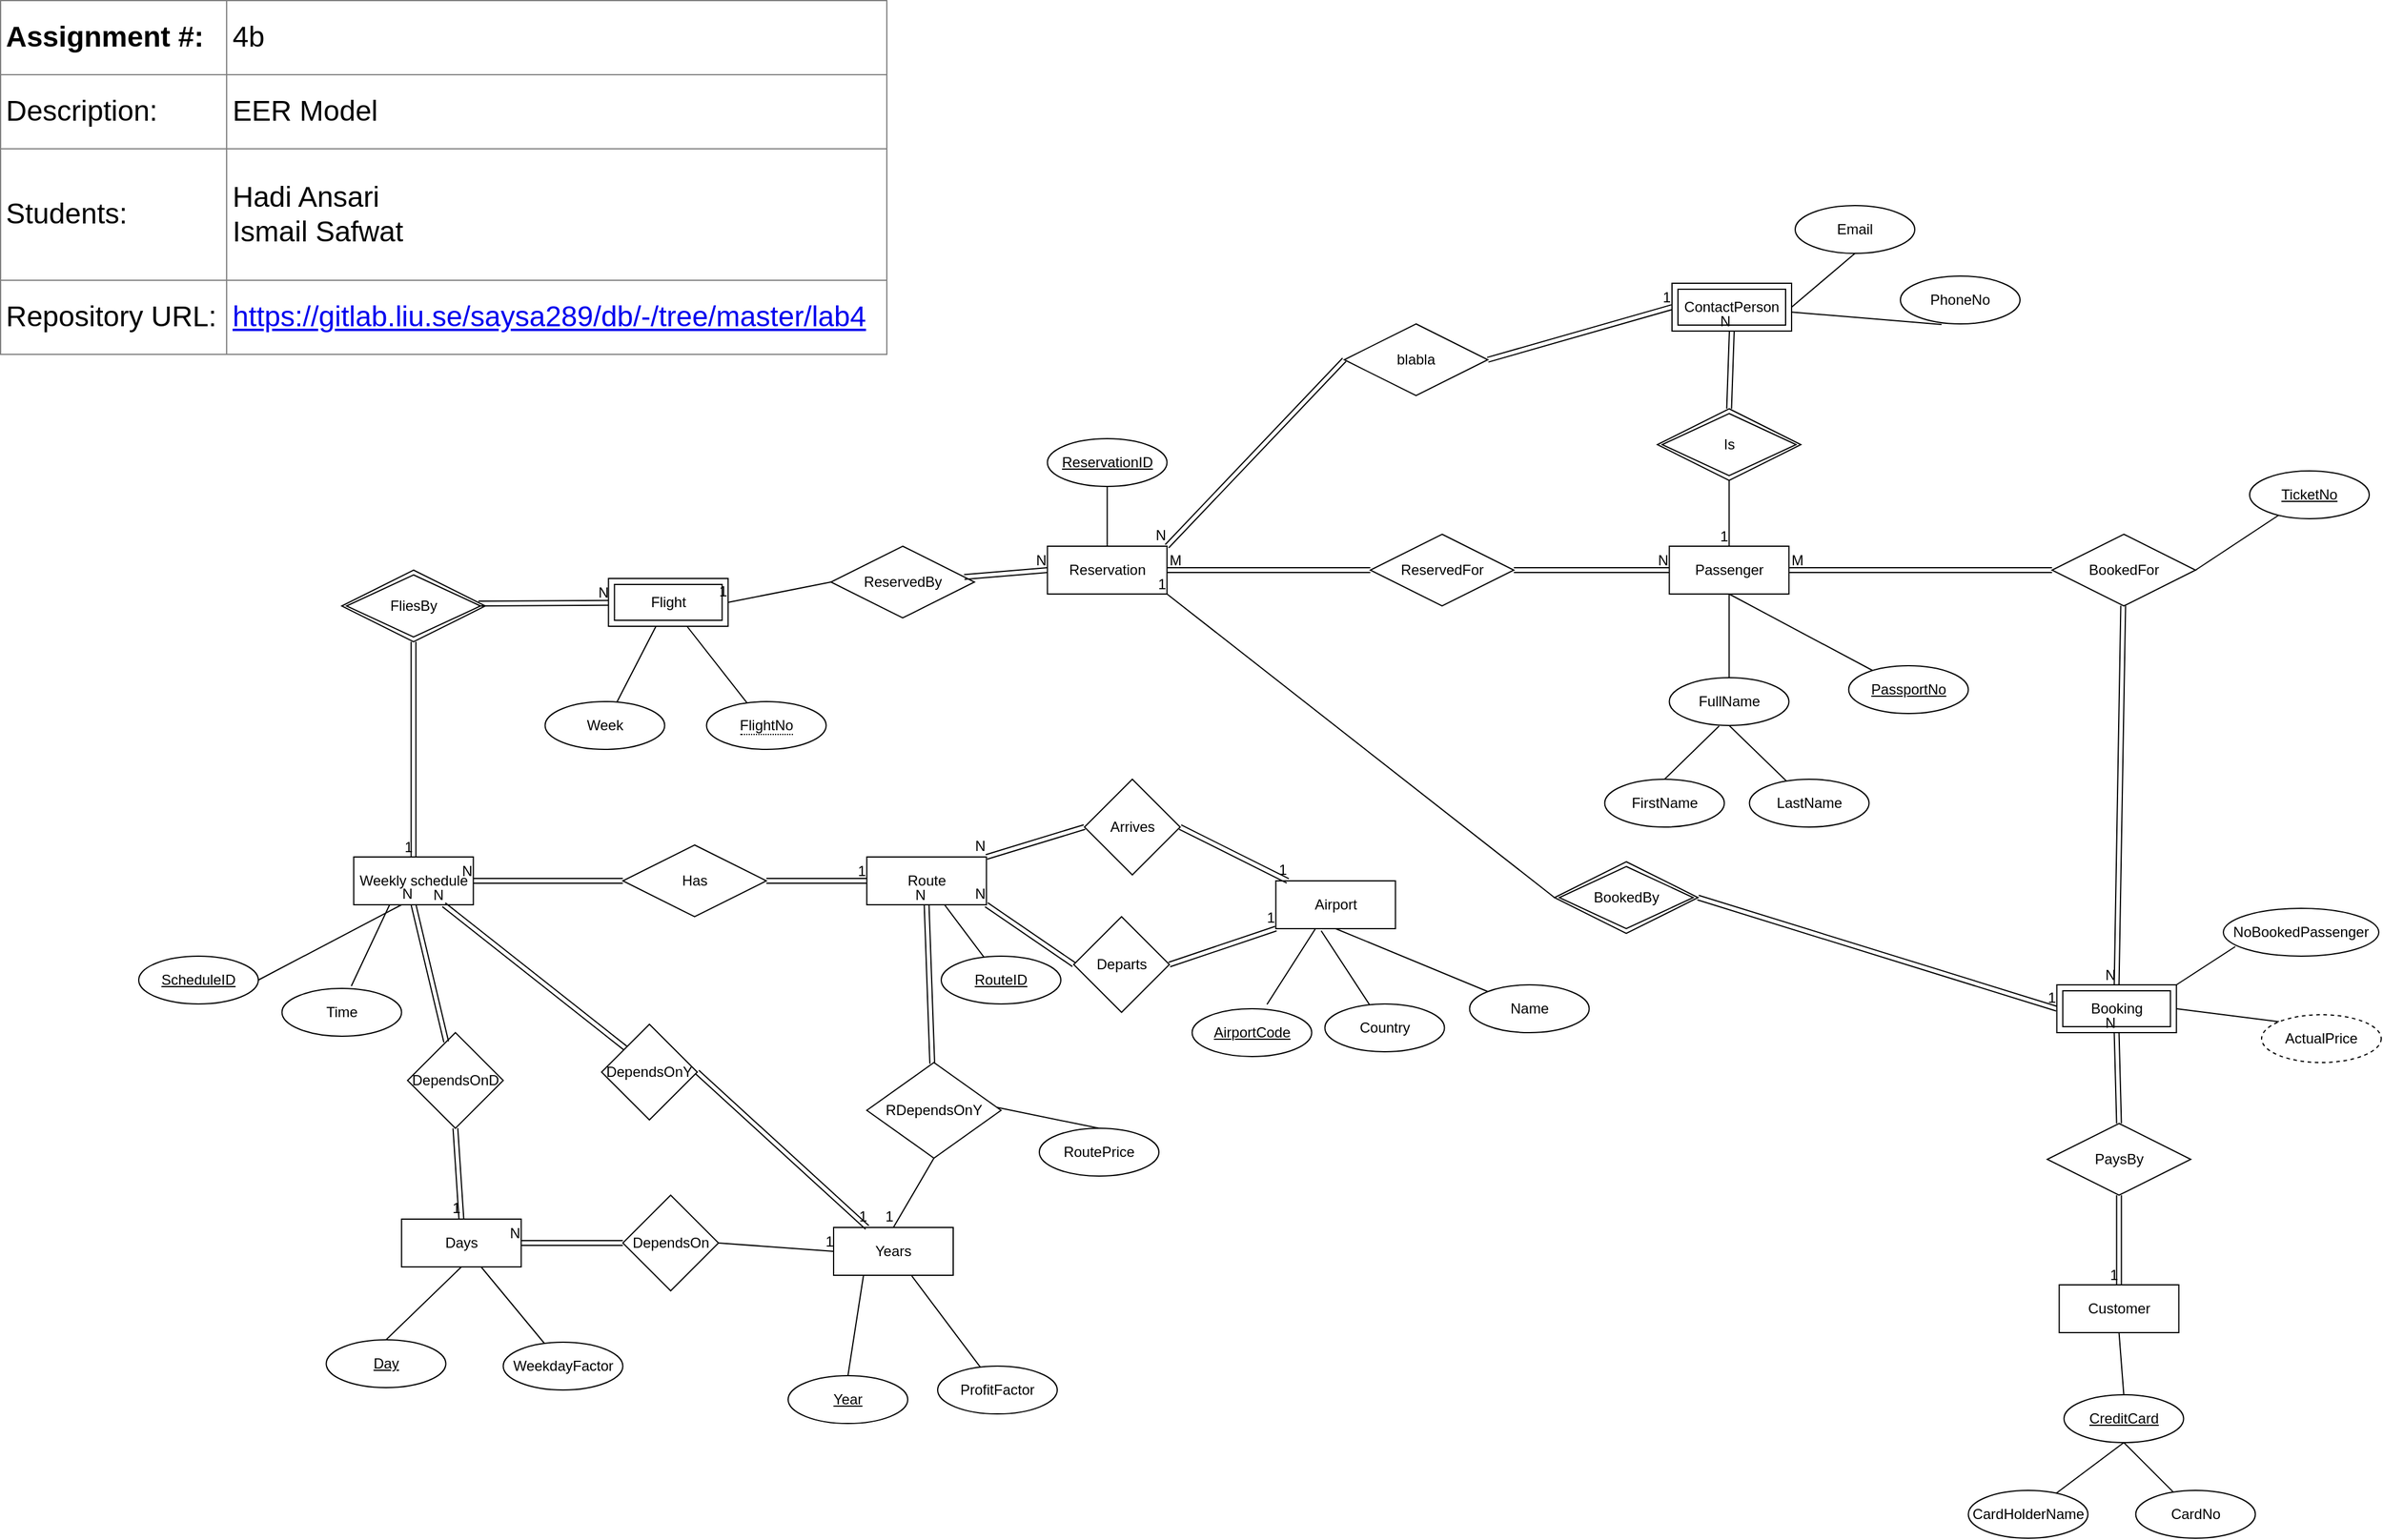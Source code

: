 <mxfile version="17.4.2" type="device" pages="2"><diagram id="fak81wu1NJyEaISTaBd0" name="EER Model"><mxGraphModel dx="1354" dy="878" grid="0" gridSize="10" guides="1" tooltips="1" connect="1" arrows="1" fold="1" page="1" pageScale="1" pageWidth="2336" pageHeight="1654" math="0" shadow="0"><root><mxCell id="0"/><mxCell id="1" parent="0"/><mxCell id="pX5S_zokkbbf5CDRRqzi-8" value="" style="endArrow=none;html=1;rounded=0;exitX=0.343;exitY=0.042;exitDx=0;exitDy=0;exitPerimeter=0;" parent="1" source="HYbIoWh8fEQziEZsYmz9-3" target="pX5S_zokkbbf5CDRRqzi-12" edge="1"><mxGeometry relative="1" as="geometry"><mxPoint x="677.77" y="634" as="sourcePoint"/><mxPoint x="577.77" y="564" as="targetPoint"/></mxGeometry></mxCell><mxCell id="pX5S_zokkbbf5CDRRqzi-10" value="Week" style="ellipse;whiteSpace=wrap;html=1;align=center;" parent="1" vertex="1"><mxGeometry x="497.77" y="634" width="100" height="40" as="geometry"/></mxCell><mxCell id="pX5S_zokkbbf5CDRRqzi-11" value="" style="endArrow=none;html=1;rounded=0;" parent="1" source="pX5S_zokkbbf5CDRRqzi-12" target="pX5S_zokkbbf5CDRRqzi-10" edge="1"><mxGeometry relative="1" as="geometry"><mxPoint x="574.341" y="564" as="sourcePoint"/><mxPoint x="577.77" y="774" as="targetPoint"/></mxGeometry></mxCell><mxCell id="pX5S_zokkbbf5CDRRqzi-12" value="Flight" style="shape=ext;margin=3;double=1;whiteSpace=wrap;html=1;align=center;" parent="1" vertex="1"><mxGeometry x="550.77" y="531" width="100" height="40" as="geometry"/></mxCell><mxCell id="pX5S_zokkbbf5CDRRqzi-14" value="Weekly schedule" style="whiteSpace=wrap;html=1;align=center;" parent="1" vertex="1"><mxGeometry x="337.77" y="764" width="100" height="40" as="geometry"/></mxCell><mxCell id="pX5S_zokkbbf5CDRRqzi-16" value="FliesBy" style="shape=rhombus;double=1;perimeter=rhombusPerimeter;whiteSpace=wrap;html=1;align=center;" parent="1" vertex="1"><mxGeometry x="327.77" y="524" width="120" height="60" as="geometry"/></mxCell><mxCell id="pX5S_zokkbbf5CDRRqzi-26" value="ScheduleID" style="ellipse;whiteSpace=wrap;html=1;align=center;fontStyle=4;" parent="1" vertex="1"><mxGeometry x="158" y="847" width="100" height="40" as="geometry"/></mxCell><mxCell id="pX5S_zokkbbf5CDRRqzi-33" value="" style="endArrow=none;html=1;rounded=0;entryX=0.58;entryY=-0.05;entryDx=0;entryDy=0;entryPerimeter=0;" parent="1" target="OtweYVdqLZ7haYaFRgsD-1" edge="1"><mxGeometry relative="1" as="geometry"><mxPoint x="367.77" y="804" as="sourcePoint"/><mxPoint x="335.99" y="884.272" as="targetPoint"/></mxGeometry></mxCell><mxCell id="pX5S_zokkbbf5CDRRqzi-35" value="" style="endArrow=none;html=1;rounded=0;entryX=1;entryY=0.5;entryDx=0;entryDy=0;" parent="1" target="pX5S_zokkbbf5CDRRqzi-26" edge="1"><mxGeometry relative="1" as="geometry"><mxPoint x="377.77" y="804" as="sourcePoint"/><mxPoint x="249.005" y="868.383" as="targetPoint"/></mxGeometry></mxCell><mxCell id="pX5S_zokkbbf5CDRRqzi-47" value="Route" style="whiteSpace=wrap;html=1;align=center;" parent="1" vertex="1"><mxGeometry x="766.77" y="764" width="100" height="40" as="geometry"/></mxCell><mxCell id="pX5S_zokkbbf5CDRRqzi-54" value="Has" style="shape=rhombus;perimeter=rhombusPerimeter;whiteSpace=wrap;html=1;align=center;" parent="1" vertex="1"><mxGeometry x="562.77" y="754" width="120" height="60" as="geometry"/></mxCell><mxCell id="pX5S_zokkbbf5CDRRqzi-57" value="" style="shape=link;html=1;rounded=0;entryX=1;entryY=0.5;entryDx=0;entryDy=0;" parent="1" source="pX5S_zokkbbf5CDRRqzi-54" target="pX5S_zokkbbf5CDRRqzi-14" edge="1"><mxGeometry relative="1" as="geometry"><mxPoint x="617.77" y="784" as="sourcePoint"/><mxPoint x="807.77" y="794" as="targetPoint"/></mxGeometry></mxCell><mxCell id="pX5S_zokkbbf5CDRRqzi-58" value="N" style="resizable=0;html=1;align=right;verticalAlign=bottom;" parent="pX5S_zokkbbf5CDRRqzi-57" connectable="0" vertex="1"><mxGeometry x="1" relative="1" as="geometry"/></mxCell><mxCell id="pX5S_zokkbbf5CDRRqzi-59" value="ReservedBy" style="shape=rhombus;perimeter=rhombusPerimeter;whiteSpace=wrap;html=1;align=center;" parent="1" vertex="1"><mxGeometry x="736.77" y="504" width="120" height="60" as="geometry"/></mxCell><mxCell id="pX5S_zokkbbf5CDRRqzi-60" value="Reservation" style="whiteSpace=wrap;html=1;align=center;" parent="1" vertex="1"><mxGeometry x="917.77" y="504" width="100" height="40" as="geometry"/></mxCell><mxCell id="pX5S_zokkbbf5CDRRqzi-63" value="" style="endArrow=none;html=1;rounded=0;exitX=0;exitY=0.5;exitDx=0;exitDy=0;entryX=1;entryY=0.5;entryDx=0;entryDy=0;" parent="1" source="pX5S_zokkbbf5CDRRqzi-59" target="pX5S_zokkbbf5CDRRqzi-12" edge="1"><mxGeometry relative="1" as="geometry"><mxPoint x="947.77" y="714" as="sourcePoint"/><mxPoint x="1107.77" y="714" as="targetPoint"/></mxGeometry></mxCell><mxCell id="pX5S_zokkbbf5CDRRqzi-64" value="1" style="resizable=0;html=1;align=right;verticalAlign=bottom;" parent="pX5S_zokkbbf5CDRRqzi-63" connectable="0" vertex="1"><mxGeometry x="1" relative="1" as="geometry"/></mxCell><mxCell id="pX5S_zokkbbf5CDRRqzi-65" value="ReservationID" style="ellipse;whiteSpace=wrap;html=1;align=center;fontStyle=4;" parent="1" vertex="1"><mxGeometry x="917.77" y="414" width="100" height="40" as="geometry"/></mxCell><mxCell id="pX5S_zokkbbf5CDRRqzi-66" value="" style="endArrow=none;html=1;rounded=0;exitX=0.5;exitY=1;exitDx=0;exitDy=0;entryX=0.5;entryY=0;entryDx=0;entryDy=0;" parent="1" source="pX5S_zokkbbf5CDRRqzi-65" target="pX5S_zokkbbf5CDRRqzi-60" edge="1"><mxGeometry relative="1" as="geometry"><mxPoint x="1157.77" y="484" as="sourcePoint"/><mxPoint x="1317.77" y="484" as="targetPoint"/></mxGeometry></mxCell><mxCell id="pX5S_zokkbbf5CDRRqzi-70" value="Passenger" style="whiteSpace=wrap;html=1;align=center;" parent="1" vertex="1"><mxGeometry x="1437.77" y="504" width="100" height="40" as="geometry"/></mxCell><mxCell id="pX5S_zokkbbf5CDRRqzi-72" value="FullName" style="ellipse;whiteSpace=wrap;html=1;align=center;" parent="1" vertex="1"><mxGeometry x="1437.77" y="614" width="100" height="40" as="geometry"/></mxCell><mxCell id="pX5S_zokkbbf5CDRRqzi-73" value="" style="endArrow=none;html=1;rounded=0;entryX=0.5;entryY=0;entryDx=0;entryDy=0;" parent="1" source="pX5S_zokkbbf5CDRRqzi-70" target="pX5S_zokkbbf5CDRRqzi-72" edge="1"><mxGeometry relative="1" as="geometry"><mxPoint x="1297.77" y="594" as="sourcePoint"/><mxPoint x="1457.77" y="594" as="targetPoint"/></mxGeometry></mxCell><mxCell id="pX5S_zokkbbf5CDRRqzi-74" value="FirstName" style="ellipse;whiteSpace=wrap;html=1;align=center;" parent="1" vertex="1"><mxGeometry x="1383.77" y="699" width="100" height="40" as="geometry"/></mxCell><mxCell id="pX5S_zokkbbf5CDRRqzi-75" value="LastName" style="ellipse;whiteSpace=wrap;html=1;align=center;" parent="1" vertex="1"><mxGeometry x="1504.77" y="699" width="100" height="40" as="geometry"/></mxCell><mxCell id="pX5S_zokkbbf5CDRRqzi-76" value="" style="endArrow=none;html=1;rounded=0;exitX=0.5;exitY=0;exitDx=0;exitDy=0;entryX=0.416;entryY=1.012;entryDx=0;entryDy=0;entryPerimeter=0;" parent="1" source="pX5S_zokkbbf5CDRRqzi-74" target="pX5S_zokkbbf5CDRRqzi-72" edge="1"><mxGeometry relative="1" as="geometry"><mxPoint x="1257.77" y="664" as="sourcePoint"/><mxPoint x="1417.77" y="664" as="targetPoint"/></mxGeometry></mxCell><mxCell id="pX5S_zokkbbf5CDRRqzi-77" value="" style="endArrow=none;html=1;rounded=0;entryX=0.5;entryY=1;entryDx=0;entryDy=0;" parent="1" source="pX5S_zokkbbf5CDRRqzi-75" target="pX5S_zokkbbf5CDRRqzi-72" edge="1"><mxGeometry relative="1" as="geometry"><mxPoint x="1397.77" y="744.0" as="sourcePoint"/><mxPoint x="1489.37" y="664.48" as="targetPoint"/></mxGeometry></mxCell><mxCell id="pX5S_zokkbbf5CDRRqzi-79" value="PassportNo" style="ellipse;whiteSpace=wrap;html=1;align=center;fontStyle=4;" parent="1" vertex="1"><mxGeometry x="1587.77" y="604" width="100" height="40" as="geometry"/></mxCell><mxCell id="pX5S_zokkbbf5CDRRqzi-80" value="" style="endArrow=none;html=1;rounded=0;entryX=0.5;entryY=1;entryDx=0;entryDy=0;" parent="1" source="pX5S_zokkbbf5CDRRqzi-79" target="pX5S_zokkbbf5CDRRqzi-70" edge="1"><mxGeometry relative="1" as="geometry"><mxPoint x="1397.77" y="744.0" as="sourcePoint"/><mxPoint x="1489.37" y="664.48" as="targetPoint"/></mxGeometry></mxCell><mxCell id="pX5S_zokkbbf5CDRRqzi-87" value="" style="shape=link;html=1;rounded=0;entryX=0;entryY=0.5;entryDx=0;entryDy=0;exitX=1;exitY=0.5;exitDx=0;exitDy=0;startArrow=none;" parent="1" source="pX5S_zokkbbf5CDRRqzi-67" target="pX5S_zokkbbf5CDRRqzi-70" edge="1"><mxGeometry relative="1" as="geometry"><mxPoint x="1127.77" y="634" as="sourcePoint"/><mxPoint x="1287.77" y="634" as="targetPoint"/></mxGeometry></mxCell><mxCell id="pX5S_zokkbbf5CDRRqzi-89" value="N" style="resizable=0;html=1;align=right;verticalAlign=bottom;" parent="pX5S_zokkbbf5CDRRqzi-87" connectable="0" vertex="1"><mxGeometry x="1" relative="1" as="geometry"/></mxCell><mxCell id="pX5S_zokkbbf5CDRRqzi-67" value="ReservedFor" style="shape=rhombus;perimeter=rhombusPerimeter;whiteSpace=wrap;html=1;align=center;" parent="1" vertex="1"><mxGeometry x="1187.77" y="494" width="120" height="60" as="geometry"/></mxCell><mxCell id="pX5S_zokkbbf5CDRRqzi-90" value="" style="shape=link;html=1;rounded=0;entryX=0;entryY=0.5;entryDx=0;entryDy=0;exitX=1;exitY=0.5;exitDx=0;exitDy=0;endArrow=none;" parent="1" source="pX5S_zokkbbf5CDRRqzi-60" target="pX5S_zokkbbf5CDRRqzi-67" edge="1"><mxGeometry relative="1" as="geometry"><mxPoint x="1017.77" y="524" as="sourcePoint"/><mxPoint x="1437.77" y="544" as="targetPoint"/></mxGeometry></mxCell><mxCell id="pX5S_zokkbbf5CDRRqzi-91" value="M" style="resizable=0;html=1;align=left;verticalAlign=bottom;" parent="pX5S_zokkbbf5CDRRqzi-90" connectable="0" vertex="1"><mxGeometry x="-1" relative="1" as="geometry"/></mxCell><mxCell id="pX5S_zokkbbf5CDRRqzi-93" value="" style="shape=link;html=1;rounded=0;entryX=0.5;entryY=0;entryDx=0;entryDy=0;startArrow=none;" parent="1" source="pX5S_zokkbbf5CDRRqzi-85" target="h3M6Bhr2v2APErnWSJNo-41" edge="1"><mxGeometry relative="1" as="geometry"><mxPoint x="1757.77" y="574" as="sourcePoint"/><mxPoint x="1814.77" y="887.0" as="targetPoint"/></mxGeometry></mxCell><mxCell id="pX5S_zokkbbf5CDRRqzi-95" value="N" style="resizable=0;html=1;align=right;verticalAlign=bottom;" parent="pX5S_zokkbbf5CDRRqzi-93" connectable="0" vertex="1"><mxGeometry x="1" relative="1" as="geometry"/></mxCell><mxCell id="pX5S_zokkbbf5CDRRqzi-85" value="BookedFor" style="shape=rhombus;perimeter=rhombusPerimeter;whiteSpace=wrap;html=1;align=center;" parent="1" vertex="1"><mxGeometry x="1757.77" y="494" width="120" height="60" as="geometry"/></mxCell><mxCell id="pX5S_zokkbbf5CDRRqzi-96" value="" style="shape=link;html=1;rounded=0;entryX=0;entryY=0.5;entryDx=0;entryDy=0;endArrow=none;" parent="1" source="pX5S_zokkbbf5CDRRqzi-70" target="pX5S_zokkbbf5CDRRqzi-85" edge="1"><mxGeometry relative="1" as="geometry"><mxPoint x="1537.77" y="523.18" as="sourcePoint"/><mxPoint x="2097.77" y="514" as="targetPoint"/></mxGeometry></mxCell><mxCell id="pX5S_zokkbbf5CDRRqzi-97" value="M" style="resizable=0;html=1;align=left;verticalAlign=bottom;" parent="pX5S_zokkbbf5CDRRqzi-96" connectable="0" vertex="1"><mxGeometry x="-1" relative="1" as="geometry"/></mxCell><mxCell id="pX5S_zokkbbf5CDRRqzi-99" value="PaysBy" style="shape=rhombus;perimeter=rhombusPerimeter;whiteSpace=wrap;html=1;align=center;" parent="1" vertex="1"><mxGeometry x="1753.77" y="987" width="120" height="60" as="geometry"/></mxCell><mxCell id="pX5S_zokkbbf5CDRRqzi-100" value="Customer" style="whiteSpace=wrap;html=1;align=center;" parent="1" vertex="1"><mxGeometry x="1763.77" y="1122" width="100" height="40" as="geometry"/></mxCell><mxCell id="pX5S_zokkbbf5CDRRqzi-102" value="CardHolderName" style="ellipse;whiteSpace=wrap;html=1;align=center;" parent="1" vertex="1"><mxGeometry x="1687.77" y="1294" width="100" height="40" as="geometry"/></mxCell><mxCell id="pX5S_zokkbbf5CDRRqzi-106" value="" style="endArrow=none;html=1;rounded=0;entryX=0.5;entryY=1;entryDx=0;entryDy=0;exitX=0.5;exitY=0;exitDx=0;exitDy=0;" parent="1" source="OtweYVdqLZ7haYaFRgsD-27" target="pX5S_zokkbbf5CDRRqzi-100" edge="1"><mxGeometry relative="1" as="geometry"><mxPoint x="1817.77" y="1234" as="sourcePoint"/><mxPoint x="1467.77" y="1244" as="targetPoint"/></mxGeometry></mxCell><mxCell id="pX5S_zokkbbf5CDRRqzi-107" value="CardNo" style="ellipse;whiteSpace=wrap;html=1;align=center;" parent="1" vertex="1"><mxGeometry x="1827.77" y="1294" width="100" height="40" as="geometry"/></mxCell><mxCell id="pX5S_zokkbbf5CDRRqzi-108" value="" style="endArrow=none;html=1;rounded=0;exitX=0.5;exitY=1;exitDx=0;exitDy=0;" parent="1" source="OtweYVdqLZ7haYaFRgsD-27" target="pX5S_zokkbbf5CDRRqzi-102" edge="1"><mxGeometry relative="1" as="geometry"><mxPoint x="1817.77" y="1274" as="sourcePoint"/><mxPoint x="1827.77" y="1184" as="targetPoint"/></mxGeometry></mxCell><mxCell id="pX5S_zokkbbf5CDRRqzi-109" value="" style="endArrow=none;html=1;rounded=0;entryX=0.5;entryY=1;entryDx=0;entryDy=0;" parent="1" source="pX5S_zokkbbf5CDRRqzi-107" target="OtweYVdqLZ7haYaFRgsD-27" edge="1"><mxGeometry relative="1" as="geometry"><mxPoint x="1837.77" y="1254.0" as="sourcePoint"/><mxPoint x="1817.77" y="1274" as="targetPoint"/></mxGeometry></mxCell><mxCell id="pX5S_zokkbbf5CDRRqzi-112" value="" style="shape=link;html=1;rounded=0;exitX=0.5;exitY=1;exitDx=0;exitDy=0;entryX=0.5;entryY=0;entryDx=0;entryDy=0;" parent="1" source="pX5S_zokkbbf5CDRRqzi-99" target="pX5S_zokkbbf5CDRRqzi-100" edge="1"><mxGeometry relative="1" as="geometry"><mxPoint x="1837.77" y="1094" as="sourcePoint"/><mxPoint x="1997.77" y="1094" as="targetPoint"/></mxGeometry></mxCell><mxCell id="pX5S_zokkbbf5CDRRqzi-113" value="1" style="resizable=0;html=1;align=right;verticalAlign=bottom;" parent="pX5S_zokkbbf5CDRRqzi-112" connectable="0" vertex="1"><mxGeometry x="1" relative="1" as="geometry"/></mxCell><mxCell id="pX5S_zokkbbf5CDRRqzi-115" value="" style="endArrow=none;html=1;rounded=0;exitX=1;exitY=0.5;exitDx=0;exitDy=0;" parent="1" source="pX5S_zokkbbf5CDRRqzi-85" target="El70HMaaqnLFR35IkzEV-1" edge="1"><mxGeometry relative="1" as="geometry"><mxPoint x="1397.77" y="1204" as="sourcePoint"/><mxPoint x="1945.212" y="465.189" as="targetPoint"/></mxGeometry></mxCell><mxCell id="pX5S_zokkbbf5CDRRqzi-120" value="Email" style="ellipse;whiteSpace=wrap;html=1;align=center;" parent="1" vertex="1"><mxGeometry x="1543" y="219" width="100" height="40" as="geometry"/></mxCell><mxCell id="pX5S_zokkbbf5CDRRqzi-121" value="PhoneNo" style="ellipse;whiteSpace=wrap;html=1;align=center;" parent="1" vertex="1"><mxGeometry x="1631" y="278" width="100" height="40" as="geometry"/></mxCell><mxCell id="pX5S_zokkbbf5CDRRqzi-123" value="" style="endArrow=none;html=1;rounded=0;entryX=0.344;entryY=1.014;entryDx=0;entryDy=0;entryPerimeter=0;" parent="1" source="bjiIMJjSVf5suiN3ZPQ5-10" target="pX5S_zokkbbf5CDRRqzi-121" edge="1"><mxGeometry relative="1" as="geometry"><mxPoint x="1537.77" y="327" as="sourcePoint"/><mxPoint x="1837.77" y="434" as="targetPoint"/></mxGeometry></mxCell><mxCell id="pX5S_zokkbbf5CDRRqzi-124" value="" style="endArrow=none;html=1;rounded=0;exitX=0.5;exitY=1;exitDx=0;exitDy=0;entryX=1;entryY=0.5;entryDx=0;entryDy=0;" parent="1" source="pX5S_zokkbbf5CDRRqzi-120" target="bjiIMJjSVf5suiN3ZPQ5-10" edge="1"><mxGeometry relative="1" as="geometry"><mxPoint x="1837.77" y="504" as="sourcePoint"/><mxPoint x="1518.72" y="307" as="targetPoint"/></mxGeometry></mxCell><mxCell id="pX5S_zokkbbf5CDRRqzi-130" value="RoutePrice" style="ellipse;whiteSpace=wrap;html=1;align=center;" parent="1" vertex="1"><mxGeometry x="911" y="991" width="100" height="40" as="geometry"/></mxCell><mxCell id="pX5S_zokkbbf5CDRRqzi-131" value="" style="endArrow=none;html=1;rounded=0;exitX=0.947;exitY=0.463;exitDx=0;exitDy=0;entryX=0.5;entryY=0;entryDx=0;entryDy=0;exitPerimeter=0;" parent="1" source="b0BEoV9GSoNzqZ75EF6s-17" target="pX5S_zokkbbf5CDRRqzi-130" edge="1"><mxGeometry relative="1" as="geometry"><mxPoint x="487.77" y="1014" as="sourcePoint"/><mxPoint x="647.77" y="1014" as="targetPoint"/></mxGeometry></mxCell><mxCell id="pX5S_zokkbbf5CDRRqzi-134" value="" style="endArrow=none;html=1;rounded=0;exitX=1;exitY=0.5;exitDx=0;exitDy=0;entryX=0;entryY=0;entryDx=0;entryDy=0;" parent="1" source="h3M6Bhr2v2APErnWSJNo-41" target="OtweYVdqLZ7haYaFRgsD-25" edge="1"><mxGeometry relative="1" as="geometry"><mxPoint x="1864.77" y="907.0" as="sourcePoint"/><mxPoint x="2008.77" y="907" as="targetPoint"/></mxGeometry></mxCell><mxCell id="OtweYVdqLZ7haYaFRgsD-1" value="Time" style="ellipse;whiteSpace=wrap;html=1;align=center;" parent="1" vertex="1"><mxGeometry x="277.77" y="874" width="100" height="40" as="geometry"/></mxCell><mxCell id="OtweYVdqLZ7haYaFRgsD-4" value="" style="shape=link;html=1;rounded=0;exitX=1;exitY=0.5;exitDx=0;exitDy=0;entryX=0;entryY=0.5;entryDx=0;entryDy=0;" parent="1" source="h3M6Bhr2v2APErnWSJNo-40" target="h3M6Bhr2v2APErnWSJNo-41" edge="1"><mxGeometry relative="1" as="geometry"><mxPoint x="1577.77" y="894" as="sourcePoint"/><mxPoint x="1769.77" y="907" as="targetPoint"/></mxGeometry></mxCell><mxCell id="OtweYVdqLZ7haYaFRgsD-5" value="1" style="resizable=0;html=1;align=right;verticalAlign=bottom;" parent="OtweYVdqLZ7haYaFRgsD-4" connectable="0" vertex="1"><mxGeometry x="1" relative="1" as="geometry"/></mxCell><mxCell id="OtweYVdqLZ7haYaFRgsD-6" value="" style="endArrow=none;html=1;rounded=0;entryX=1;entryY=1;entryDx=0;entryDy=0;exitX=0;exitY=0.5;exitDx=0;exitDy=0;" parent="1" source="h3M6Bhr2v2APErnWSJNo-40" target="pX5S_zokkbbf5CDRRqzi-60" edge="1"><mxGeometry relative="1" as="geometry"><mxPoint x="1457.77" y="894" as="sourcePoint"/><mxPoint x="1317.77" y="914" as="targetPoint"/></mxGeometry></mxCell><mxCell id="OtweYVdqLZ7haYaFRgsD-7" value="1" style="resizable=0;html=1;align=right;verticalAlign=bottom;" parent="OtweYVdqLZ7haYaFRgsD-6" connectable="0" vertex="1"><mxGeometry x="1" relative="1" as="geometry"/></mxCell><mxCell id="OtweYVdqLZ7haYaFRgsD-8" value="" style="shape=link;html=1;rounded=0;entryX=0;entryY=0.5;entryDx=0;entryDy=0;" parent="1" source="pX5S_zokkbbf5CDRRqzi-59" target="pX5S_zokkbbf5CDRRqzi-60" edge="1"><mxGeometry relative="1" as="geometry"><mxPoint x="757.77" y="644" as="sourcePoint"/><mxPoint x="917.77" y="644" as="targetPoint"/></mxGeometry></mxCell><mxCell id="OtweYVdqLZ7haYaFRgsD-9" value="N" style="resizable=0;html=1;align=right;verticalAlign=bottom;" parent="OtweYVdqLZ7haYaFRgsD-8" connectable="0" vertex="1"><mxGeometry x="1" relative="1" as="geometry"/></mxCell><mxCell id="OtweYVdqLZ7haYaFRgsD-12" value="" style="shape=link;html=1;rounded=0;exitX=0.5;exitY=1;exitDx=0;exitDy=0;" parent="1" source="pX5S_zokkbbf5CDRRqzi-16" target="pX5S_zokkbbf5CDRRqzi-14" edge="1"><mxGeometry relative="1" as="geometry"><mxPoint x="377.77" y="684" as="sourcePoint"/><mxPoint x="537.77" y="684" as="targetPoint"/></mxGeometry></mxCell><mxCell id="OtweYVdqLZ7haYaFRgsD-13" value="1" style="resizable=0;html=1;align=right;verticalAlign=bottom;" parent="OtweYVdqLZ7haYaFRgsD-12" connectable="0" vertex="1"><mxGeometry x="1" relative="1" as="geometry"/></mxCell><mxCell id="OtweYVdqLZ7haYaFRgsD-14" value="" style="shape=link;html=1;rounded=0;exitX=1;exitY=0.5;exitDx=0;exitDy=0;entryX=0;entryY=0.5;entryDx=0;entryDy=0;" parent="1" source="pX5S_zokkbbf5CDRRqzi-54" target="pX5S_zokkbbf5CDRRqzi-47" edge="1"><mxGeometry relative="1" as="geometry"><mxPoint x="747.77" y="714" as="sourcePoint"/><mxPoint x="907.77" y="714" as="targetPoint"/></mxGeometry></mxCell><mxCell id="OtweYVdqLZ7haYaFRgsD-15" value="1" style="resizable=0;html=1;align=right;verticalAlign=bottom;" parent="OtweYVdqLZ7haYaFRgsD-14" connectable="0" vertex="1"><mxGeometry x="1" relative="1" as="geometry"/></mxCell><mxCell id="OtweYVdqLZ7haYaFRgsD-17" value="NoBookedPassenger" style="ellipse;whiteSpace=wrap;html=1;align=center;" parent="1" vertex="1"><mxGeometry x="1901" y="807" width="130" height="40" as="geometry"/></mxCell><mxCell id="OtweYVdqLZ7haYaFRgsD-22" value="" style="endArrow=none;html=1;rounded=0;exitX=1;exitY=0;exitDx=0;exitDy=0;entryX=0.077;entryY=0.8;entryDx=0;entryDy=0;entryPerimeter=0;" parent="1" source="h3M6Bhr2v2APErnWSJNo-41" target="OtweYVdqLZ7haYaFRgsD-17" edge="1"><mxGeometry relative="1" as="geometry"><mxPoint x="1839.77" y="887.0" as="sourcePoint"/><mxPoint x="2017.77" y="914" as="targetPoint"/></mxGeometry></mxCell><mxCell id="OtweYVdqLZ7haYaFRgsD-25" value="ActualPrice" style="ellipse;whiteSpace=wrap;html=1;align=center;dashed=1;" parent="1" vertex="1"><mxGeometry x="1933" y="896" width="100" height="40" as="geometry"/></mxCell><mxCell id="OtweYVdqLZ7haYaFRgsD-27" value="CreditCard" style="ellipse;whiteSpace=wrap;html=1;align=center;fontStyle=4;" parent="1" vertex="1"><mxGeometry x="1767.77" y="1214" width="100" height="40" as="geometry"/></mxCell><mxCell id="HYbIoWh8fEQziEZsYmz9-3" value="&lt;span style=&quot;border-bottom: 1px dotted&quot;&gt;FlightNo&lt;/span&gt;" style="ellipse;whiteSpace=wrap;html=1;align=center;" parent="1" vertex="1"><mxGeometry x="632.77" y="634" width="100" height="40" as="geometry"/></mxCell><mxCell id="h3M6Bhr2v2APErnWSJNo-1" value="Days" style="whiteSpace=wrap;html=1;align=center;" parent="1" vertex="1"><mxGeometry x="377.77" y="1067" width="100" height="40" as="geometry"/></mxCell><mxCell id="h3M6Bhr2v2APErnWSJNo-2" value="WeekdayFactor" style="ellipse;whiteSpace=wrap;html=1;align=center;" parent="1" vertex="1"><mxGeometry x="462.77" y="1170" width="100" height="40" as="geometry"/></mxCell><mxCell id="h3M6Bhr2v2APErnWSJNo-3" value="" style="endArrow=none;html=1;rounded=0;" parent="1" source="h3M6Bhr2v2APErnWSJNo-2" target="h3M6Bhr2v2APErnWSJNo-1" edge="1"><mxGeometry relative="1" as="geometry"><mxPoint x="424.77" y="1217" as="sourcePoint"/><mxPoint x="478.77" y="1174" as="targetPoint"/></mxGeometry></mxCell><mxCell id="h3M6Bhr2v2APErnWSJNo-5" value="" style="endArrow=none;html=1;rounded=0;exitX=0.5;exitY=0;exitDx=0;exitDy=0;entryX=0.25;entryY=1;entryDx=0;entryDy=0;" parent="1" source="h3M6Bhr2v2APErnWSJNo-12" target="h3M6Bhr2v2APErnWSJNo-7" edge="1"><mxGeometry relative="1" as="geometry"><mxPoint x="828" y="1269.01" as="sourcePoint"/><mxPoint x="797" y="1125.01" as="targetPoint"/></mxGeometry></mxCell><mxCell id="h3M6Bhr2v2APErnWSJNo-7" value="Years" style="whiteSpace=wrap;html=1;align=center;" parent="1" vertex="1"><mxGeometry x="739" y="1074" width="100" height="40" as="geometry"/></mxCell><mxCell id="h3M6Bhr2v2APErnWSJNo-8" value="ProfitFactor" style="ellipse;whiteSpace=wrap;html=1;align=center;" parent="1" vertex="1"><mxGeometry x="826" y="1190.01" width="100" height="40" as="geometry"/></mxCell><mxCell id="h3M6Bhr2v2APErnWSJNo-9" value="" style="endArrow=none;html=1;rounded=0;" parent="1" source="h3M6Bhr2v2APErnWSJNo-8" target="h3M6Bhr2v2APErnWSJNo-7" edge="1"><mxGeometry relative="1" as="geometry"><mxPoint x="838.0" y="1279.01" as="sourcePoint"/><mxPoint x="892" y="1236.01" as="targetPoint"/></mxGeometry></mxCell><mxCell id="h3M6Bhr2v2APErnWSJNo-10" value="DependsOn" style="rhombus;whiteSpace=wrap;html=1;" parent="1" vertex="1"><mxGeometry x="562.77" y="1047" width="80" height="80" as="geometry"/></mxCell><mxCell id="h3M6Bhr2v2APErnWSJNo-11" value="Day" style="ellipse;whiteSpace=wrap;html=1;align=center;fontStyle=4;" parent="1" vertex="1"><mxGeometry x="314.77" y="1168" width="100" height="40" as="geometry"/></mxCell><mxCell id="h3M6Bhr2v2APErnWSJNo-12" value="Year" style="ellipse;whiteSpace=wrap;html=1;align=center;fontStyle=4;" parent="1" vertex="1"><mxGeometry x="701" y="1198.01" width="100" height="40" as="geometry"/></mxCell><mxCell id="h3M6Bhr2v2APErnWSJNo-19" value="Airport" style="whiteSpace=wrap;html=1;align=center;" parent="1" vertex="1"><mxGeometry x="1108.77" y="784" width="100" height="40" as="geometry"/></mxCell><mxCell id="h3M6Bhr2v2APErnWSJNo-20" value="Country" style="ellipse;whiteSpace=wrap;html=1;align=center;" parent="1" vertex="1"><mxGeometry x="1149.77" y="887" width="100" height="40" as="geometry"/></mxCell><mxCell id="h3M6Bhr2v2APErnWSJNo-21" value="Name" style="ellipse;whiteSpace=wrap;html=1;align=center;" parent="1" vertex="1"><mxGeometry x="1270.77" y="871" width="100" height="40" as="geometry"/></mxCell><mxCell id="h3M6Bhr2v2APErnWSJNo-23" value="AirportCode" style="ellipse;whiteSpace=wrap;html=1;align=center;fontStyle=4;" parent="1" vertex="1"><mxGeometry x="1038.77" y="891" width="100" height="40" as="geometry"/></mxCell><mxCell id="h3M6Bhr2v2APErnWSJNo-24" value="" style="endArrow=none;html=1;rounded=0;exitX=0.332;exitY=0.996;exitDx=0;exitDy=0;entryX=0.626;entryY=-0.091;entryDx=0;entryDy=0;exitPerimeter=0;entryPerimeter=0;" parent="1" source="h3M6Bhr2v2APErnWSJNo-19" target="h3M6Bhr2v2APErnWSJNo-23" edge="1"><mxGeometry relative="1" as="geometry"><mxPoint x="826.77" y="814" as="sourcePoint"/><mxPoint x="810.77" y="850" as="targetPoint"/></mxGeometry></mxCell><mxCell id="h3M6Bhr2v2APErnWSJNo-25" value="" style="endArrow=none;html=1;rounded=0;exitX=0.379;exitY=1.043;exitDx=0;exitDy=0;exitPerimeter=0;" parent="1" source="h3M6Bhr2v2APErnWSJNo-19" target="h3M6Bhr2v2APErnWSJNo-20" edge="1"><mxGeometry relative="1" as="geometry"><mxPoint x="836.77" y="824" as="sourcePoint"/><mxPoint x="820.77" y="860" as="targetPoint"/></mxGeometry></mxCell><mxCell id="h3M6Bhr2v2APErnWSJNo-26" value="" style="endArrow=none;html=1;rounded=0;exitX=0.5;exitY=1;exitDx=0;exitDy=0;" parent="1" source="h3M6Bhr2v2APErnWSJNo-19" target="h3M6Bhr2v2APErnWSJNo-21" edge="1"><mxGeometry relative="1" as="geometry"><mxPoint x="846.77" y="834" as="sourcePoint"/><mxPoint x="830.77" y="870" as="targetPoint"/></mxGeometry></mxCell><mxCell id="h3M6Bhr2v2APErnWSJNo-27" value="Arrives" style="rhombus;whiteSpace=wrap;html=1;" parent="1" vertex="1"><mxGeometry x="948.77" y="699" width="80" height="80" as="geometry"/></mxCell><mxCell id="h3M6Bhr2v2APErnWSJNo-28" value="Departs" style="rhombus;whiteSpace=wrap;html=1;" parent="1" vertex="1"><mxGeometry x="939.77" y="814" width="80" height="80" as="geometry"/></mxCell><mxCell id="h3M6Bhr2v2APErnWSJNo-31" value="" style="shape=link;html=1;rounded=0;entryX=1;entryY=0;entryDx=0;entryDy=0;exitX=0;exitY=0.5;exitDx=0;exitDy=0;" parent="1" source="h3M6Bhr2v2APErnWSJNo-27" target="pX5S_zokkbbf5CDRRqzi-47" edge="1"><mxGeometry relative="1" as="geometry"><mxPoint x="946.77" y="986" as="sourcePoint"/><mxPoint x="1084.77" y="815" as="targetPoint"/></mxGeometry></mxCell><mxCell id="h3M6Bhr2v2APErnWSJNo-32" value="N" style="resizable=0;html=1;align=right;verticalAlign=bottom;" parent="h3M6Bhr2v2APErnWSJNo-31" connectable="0" vertex="1"><mxGeometry x="1" relative="1" as="geometry"/></mxCell><mxCell id="h3M6Bhr2v2APErnWSJNo-34" value="" style="shape=link;html=1;rounded=0;entryX=1;entryY=1;entryDx=0;entryDy=0;exitX=0;exitY=0.5;exitDx=0;exitDy=0;" parent="1" source="h3M6Bhr2v2APErnWSJNo-28" target="pX5S_zokkbbf5CDRRqzi-47" edge="1"><mxGeometry relative="1" as="geometry"><mxPoint x="958.77" y="749" as="sourcePoint"/><mxPoint x="876.77" y="794" as="targetPoint"/></mxGeometry></mxCell><mxCell id="h3M6Bhr2v2APErnWSJNo-35" value="N" style="resizable=0;html=1;align=right;verticalAlign=bottom;" parent="h3M6Bhr2v2APErnWSJNo-34" connectable="0" vertex="1"><mxGeometry x="1" relative="1" as="geometry"/></mxCell><mxCell id="h3M6Bhr2v2APErnWSJNo-36" value="" style="shape=link;html=1;rounded=0;exitX=1;exitY=0.5;exitDx=0;exitDy=0;" parent="1" source="h3M6Bhr2v2APErnWSJNo-27" target="h3M6Bhr2v2APErnWSJNo-19" edge="1"><mxGeometry relative="1" as="geometry"><mxPoint x="1041.77" y="734" as="sourcePoint"/><mxPoint x="1201.77" y="734" as="targetPoint"/></mxGeometry></mxCell><mxCell id="h3M6Bhr2v2APErnWSJNo-37" value="1" style="resizable=0;html=1;align=right;verticalAlign=bottom;" parent="h3M6Bhr2v2APErnWSJNo-36" connectable="0" vertex="1"><mxGeometry x="1" relative="1" as="geometry"/></mxCell><mxCell id="h3M6Bhr2v2APErnWSJNo-38" value="" style="shape=link;html=1;rounded=0;entryX=0;entryY=1;entryDx=0;entryDy=0;exitX=1;exitY=0.5;exitDx=0;exitDy=0;" parent="1" source="h3M6Bhr2v2APErnWSJNo-28" target="h3M6Bhr2v2APErnWSJNo-19" edge="1"><mxGeometry relative="1" as="geometry"><mxPoint x="1023.385" y="764.385" as="sourcePoint"/><mxPoint x="1118.77" y="824" as="targetPoint"/></mxGeometry></mxCell><mxCell id="h3M6Bhr2v2APErnWSJNo-39" value="1" style="resizable=0;html=1;align=right;verticalAlign=bottom;" parent="h3M6Bhr2v2APErnWSJNo-38" connectable="0" vertex="1"><mxGeometry x="1" relative="1" as="geometry"/></mxCell><mxCell id="h3M6Bhr2v2APErnWSJNo-40" value="BookedBy" style="shape=rhombus;double=1;perimeter=rhombusPerimeter;whiteSpace=wrap;html=1;align=center;" parent="1" vertex="1"><mxGeometry x="1341.77" y="768" width="120" height="60" as="geometry"/></mxCell><mxCell id="h3M6Bhr2v2APErnWSJNo-41" value="Booking" style="shape=ext;margin=3;double=1;whiteSpace=wrap;html=1;align=center;" parent="1" vertex="1"><mxGeometry x="1761.77" y="871" width="100" height="40" as="geometry"/></mxCell><mxCell id="h3M6Bhr2v2APErnWSJNo-42" value="" style="shape=link;html=1;rounded=0;exitX=0.5;exitY=0;exitDx=0;exitDy=0;entryX=0.5;entryY=1;entryDx=0;entryDy=0;" parent="1" source="pX5S_zokkbbf5CDRRqzi-99" target="h3M6Bhr2v2APErnWSJNo-41" edge="1"><mxGeometry relative="1" as="geometry"><mxPoint x="1450.77" y="978" as="sourcePoint"/><mxPoint x="1610.77" y="978" as="targetPoint"/></mxGeometry></mxCell><mxCell id="h3M6Bhr2v2APErnWSJNo-43" value="N" style="resizable=0;html=1;align=right;verticalAlign=bottom;" parent="h3M6Bhr2v2APErnWSJNo-42" connectable="0" vertex="1"><mxGeometry x="1" relative="1" as="geometry"/></mxCell><mxCell id="h3M6Bhr2v2APErnWSJNo-48" value="" style="endArrow=none;html=1;rounded=0;entryX=0.5;entryY=1;entryDx=0;entryDy=0;exitX=0.5;exitY=0;exitDx=0;exitDy=0;" parent="1" source="h3M6Bhr2v2APErnWSJNo-11" target="h3M6Bhr2v2APErnWSJNo-1" edge="1"><mxGeometry relative="1" as="geometry"><mxPoint x="473.778" y="1172.584" as="sourcePoint"/><mxPoint x="435.37" y="1112" as="targetPoint"/></mxGeometry></mxCell><mxCell id="W9DmK-_Bs1eCg3Ljdauk-1" value="RouteID" style="ellipse;whiteSpace=wrap;html=1;align=center;fontStyle=4;" parent="1" vertex="1"><mxGeometry x="829" y="847" width="100" height="40" as="geometry"/></mxCell><mxCell id="W9DmK-_Bs1eCg3Ljdauk-2" value="" style="endArrow=none;html=1;rounded=0;" parent="1" source="pX5S_zokkbbf5CDRRqzi-47" target="W9DmK-_Bs1eCg3Ljdauk-1" edge="1"><mxGeometry relative="1" as="geometry"><mxPoint x="826.77" y="814" as="sourcePoint"/><mxPoint x="772.77" y="851" as="targetPoint"/></mxGeometry></mxCell><mxCell id="zTrrYUZBQF92dfBbyqO4-1" value="&lt;table border=&quot;1&quot; width=&quot;100%&quot; cellpadding=&quot;4&quot; style=&quot;width: 100% ; height: 100% ; border-collapse: collapse ; font-size: 24px&quot;&gt;&lt;tbody&gt;&lt;tr&gt;&lt;th&gt;&lt;font style=&quot;font-size: 24px&quot;&gt;Assignment #:&lt;/font&gt;&lt;/th&gt;&lt;td&gt;&lt;font style=&quot;font-size: 24px&quot;&gt;4b&lt;/font&gt;&lt;/td&gt;&lt;/tr&gt;&lt;tr&gt;&lt;td&gt;&lt;font style=&quot;font-size: 24px&quot;&gt;Description:&lt;/font&gt;&lt;/td&gt;&lt;td&gt;&lt;font style=&quot;font-size: 24px&quot;&gt;EER Model&lt;/font&gt;&lt;/td&gt;&lt;/tr&gt;&lt;tr&gt;&lt;td&gt;&lt;font style=&quot;font-size: 24px&quot;&gt;Students:&lt;/font&gt;&lt;/td&gt;&lt;td&gt;&lt;font style=&quot;font-size: 24px&quot;&gt;Hadi Ansari&lt;br&gt;Ismail Safwat&lt;/font&gt;&lt;/td&gt;&lt;/tr&gt;&lt;tr&gt;&lt;td&gt;&lt;font style=&quot;font-size: 24px&quot;&gt;Repository URL:&lt;/font&gt;&lt;/td&gt;&lt;td&gt;&lt;font style=&quot;font-size: 24px&quot;&gt;&lt;a href=&quot;https://gitlab.liu.se/saysa289/db/-/tree/master/lab4&quot;&gt;https://gitlab.liu.se/saysa289/db/-/tree/master/lab4&lt;/a&gt;&lt;br&gt;&lt;/font&gt;&lt;/td&gt;&lt;/tr&gt;&lt;/tbody&gt;&lt;/table&gt;" style="text;html=1;strokeColor=none;fillColor=none;overflow=fill;fontColor=#000000;" parent="1" vertex="1"><mxGeometry x="42" y="47" width="742" height="297" as="geometry"/></mxCell><mxCell id="b0BEoV9GSoNzqZ75EF6s-1" value="" style="shape=link;html=1;rounded=0;exitX=0.952;exitY=0.467;exitDx=0;exitDy=0;exitPerimeter=0;" parent="1" source="pX5S_zokkbbf5CDRRqzi-16" target="pX5S_zokkbbf5CDRRqzi-12" edge="1"><mxGeometry relative="1" as="geometry"><mxPoint x="485" y="389" as="sourcePoint"/><mxPoint x="645" y="389" as="targetPoint"/></mxGeometry></mxCell><mxCell id="b0BEoV9GSoNzqZ75EF6s-2" value="N" style="resizable=0;html=1;align=right;verticalAlign=bottom;" parent="b0BEoV9GSoNzqZ75EF6s-1" connectable="0" vertex="1"><mxGeometry x="1" relative="1" as="geometry"/></mxCell><mxCell id="b0BEoV9GSoNzqZ75EF6s-3" value="DependsOnD" style="rhombus;whiteSpace=wrap;html=1;" parent="1" vertex="1"><mxGeometry x="382.77" y="911" width="80" height="80" as="geometry"/></mxCell><mxCell id="b0BEoV9GSoNzqZ75EF6s-4" value="DependsOnY" style="rhombus;whiteSpace=wrap;html=1;" parent="1" vertex="1"><mxGeometry x="545" y="904" width="80" height="80" as="geometry"/></mxCell><mxCell id="b0BEoV9GSoNzqZ75EF6s-5" value="" style="shape=link;html=1;rounded=0;entryX=0.5;entryY=1;entryDx=0;entryDy=0;" parent="1" source="b0BEoV9GSoNzqZ75EF6s-3" target="pX5S_zokkbbf5CDRRqzi-14" edge="1"><mxGeometry relative="1" as="geometry"><mxPoint x="255" y="995" as="sourcePoint"/><mxPoint x="415" y="995" as="targetPoint"/></mxGeometry></mxCell><mxCell id="b0BEoV9GSoNzqZ75EF6s-6" value="N" style="resizable=0;html=1;align=right;verticalAlign=bottom;" parent="b0BEoV9GSoNzqZ75EF6s-5" connectable="0" vertex="1"><mxGeometry x="1" relative="1" as="geometry"/></mxCell><mxCell id="b0BEoV9GSoNzqZ75EF6s-7" value="" style="shape=link;html=1;rounded=0;exitX=0.5;exitY=1;exitDx=0;exitDy=0;entryX=0.5;entryY=0;entryDx=0;entryDy=0;" parent="1" source="b0BEoV9GSoNzqZ75EF6s-3" target="h3M6Bhr2v2APErnWSJNo-1" edge="1"><mxGeometry relative="1" as="geometry"><mxPoint x="225" y="1060" as="sourcePoint"/><mxPoint x="385" y="1060" as="targetPoint"/></mxGeometry></mxCell><mxCell id="b0BEoV9GSoNzqZ75EF6s-8" value="1" style="resizable=0;html=1;align=right;verticalAlign=bottom;" parent="b0BEoV9GSoNzqZ75EF6s-7" connectable="0" vertex="1"><mxGeometry x="1" relative="1" as="geometry"/></mxCell><mxCell id="b0BEoV9GSoNzqZ75EF6s-9" value="" style="shape=link;html=1;rounded=0;exitX=0;exitY=0;exitDx=0;exitDy=0;" parent="1" source="b0BEoV9GSoNzqZ75EF6s-4" target="pX5S_zokkbbf5CDRRqzi-14" edge="1"><mxGeometry relative="1" as="geometry"><mxPoint x="425.078" y="928.692" as="sourcePoint"/><mxPoint x="397.77" y="814" as="targetPoint"/></mxGeometry></mxCell><mxCell id="b0BEoV9GSoNzqZ75EF6s-10" value="N" style="resizable=0;html=1;align=right;verticalAlign=bottom;" parent="b0BEoV9GSoNzqZ75EF6s-9" connectable="0" vertex="1"><mxGeometry x="1" relative="1" as="geometry"/></mxCell><mxCell id="b0BEoV9GSoNzqZ75EF6s-11" value="" style="shape=link;html=1;rounded=0;exitX=1;exitY=0.5;exitDx=0;exitDy=0;" parent="1" source="b0BEoV9GSoNzqZ75EF6s-4" target="h3M6Bhr2v2APErnWSJNo-7" edge="1"><mxGeometry relative="1" as="geometry"><mxPoint x="703" y="1245" as="sourcePoint"/><mxPoint x="863" y="1245" as="targetPoint"/></mxGeometry></mxCell><mxCell id="b0BEoV9GSoNzqZ75EF6s-12" value="1" style="resizable=0;html=1;align=right;verticalAlign=bottom;" parent="b0BEoV9GSoNzqZ75EF6s-11" connectable="0" vertex="1"><mxGeometry x="1" relative="1" as="geometry"/></mxCell><mxCell id="b0BEoV9GSoNzqZ75EF6s-13" value="" style="shape=link;html=1;rounded=0;entryX=1;entryY=0.5;entryDx=0;entryDy=0;" parent="1" source="h3M6Bhr2v2APErnWSJNo-10" target="h3M6Bhr2v2APErnWSJNo-1" edge="1"><mxGeometry relative="1" as="geometry"><mxPoint x="598" y="1199" as="sourcePoint"/><mxPoint x="758" y="1199" as="targetPoint"/></mxGeometry></mxCell><mxCell id="b0BEoV9GSoNzqZ75EF6s-14" value="N" style="resizable=0;html=1;align=right;verticalAlign=bottom;" parent="b0BEoV9GSoNzqZ75EF6s-13" connectable="0" vertex="1"><mxGeometry x="1" relative="1" as="geometry"/></mxCell><mxCell id="b0BEoV9GSoNzqZ75EF6s-15" value="" style="endArrow=none;html=1;rounded=0;exitX=1;exitY=0.5;exitDx=0;exitDy=0;entryX=0;entryY=0.5;entryDx=0;entryDy=0;" parent="1" source="h3M6Bhr2v2APErnWSJNo-10" target="h3M6Bhr2v2APErnWSJNo-7" edge="1"><mxGeometry relative="1" as="geometry"><mxPoint x="612" y="1207" as="sourcePoint"/><mxPoint x="772" y="1207" as="targetPoint"/></mxGeometry></mxCell><mxCell id="b0BEoV9GSoNzqZ75EF6s-16" value="1" style="resizable=0;html=1;align=right;verticalAlign=bottom;" parent="b0BEoV9GSoNzqZ75EF6s-15" connectable="0" vertex="1"><mxGeometry x="1" relative="1" as="geometry"/></mxCell><mxCell id="b0BEoV9GSoNzqZ75EF6s-17" value="RDependsOnY" style="rhombus;whiteSpace=wrap;html=1;" parent="1" vertex="1"><mxGeometry x="766.77" y="936" width="112.23" height="80" as="geometry"/></mxCell><mxCell id="b0BEoV9GSoNzqZ75EF6s-18" value="" style="shape=link;html=1;rounded=0;entryX=0.5;entryY=1;entryDx=0;entryDy=0;" parent="1" source="b0BEoV9GSoNzqZ75EF6s-17" target="pX5S_zokkbbf5CDRRqzi-47" edge="1"><mxGeometry relative="1" as="geometry"><mxPoint x="575" y="934" as="sourcePoint"/><mxPoint x="423.089" y="814" as="targetPoint"/></mxGeometry></mxCell><mxCell id="b0BEoV9GSoNzqZ75EF6s-19" value="N" style="resizable=0;html=1;align=right;verticalAlign=bottom;" parent="b0BEoV9GSoNzqZ75EF6s-18" connectable="0" vertex="1"><mxGeometry x="1" relative="1" as="geometry"/></mxCell><mxCell id="b0BEoV9GSoNzqZ75EF6s-20" value="" style="endArrow=none;html=1;rounded=0;exitX=0.5;exitY=1;exitDx=0;exitDy=0;entryX=0.5;entryY=0;entryDx=0;entryDy=0;" parent="1" source="b0BEoV9GSoNzqZ75EF6s-17" target="h3M6Bhr2v2APErnWSJNo-7" edge="1"><mxGeometry relative="1" as="geometry"><mxPoint x="652.77" y="1073" as="sourcePoint"/><mxPoint x="741.77" y="1127.01" as="targetPoint"/></mxGeometry></mxCell><mxCell id="b0BEoV9GSoNzqZ75EF6s-21" value="1" style="resizable=0;html=1;align=right;verticalAlign=bottom;" parent="b0BEoV9GSoNzqZ75EF6s-20" connectable="0" vertex="1"><mxGeometry x="1" relative="1" as="geometry"/></mxCell><mxCell id="bjiIMJjSVf5suiN3ZPQ5-6" value="" style="endArrow=none;html=1;rounded=0;exitX=0.5;exitY=1;exitDx=0;exitDy=0;entryX=0.5;entryY=0;entryDx=0;entryDy=0;" parent="1" source="bjiIMJjSVf5suiN3ZPQ5-12" target="pX5S_zokkbbf5CDRRqzi-70" edge="1"><mxGeometry relative="1" as="geometry"><mxPoint x="1487.77" y="447" as="sourcePoint"/><mxPoint x="1708" y="442" as="targetPoint"/></mxGeometry></mxCell><mxCell id="bjiIMJjSVf5suiN3ZPQ5-7" value="1" style="resizable=0;html=1;align=right;verticalAlign=bottom;" parent="bjiIMJjSVf5suiN3ZPQ5-6" connectable="0" vertex="1"><mxGeometry x="1" relative="1" as="geometry"/></mxCell><mxCell id="bjiIMJjSVf5suiN3ZPQ5-10" value="&lt;span&gt;ContactPerson&lt;/span&gt;" style="shape=ext;margin=3;double=1;whiteSpace=wrap;html=1;align=center;" parent="1" vertex="1"><mxGeometry x="1440" y="284" width="100" height="40" as="geometry"/></mxCell><mxCell id="bjiIMJjSVf5suiN3ZPQ5-12" value="Is" style="shape=rhombus;double=1;perimeter=rhombusPerimeter;whiteSpace=wrap;html=1;align=center;" parent="1" vertex="1"><mxGeometry x="1427.77" y="389" width="120" height="60" as="geometry"/></mxCell><mxCell id="bjiIMJjSVf5suiN3ZPQ5-13" value="" style="shape=link;html=1;rounded=0;entryX=0.5;entryY=1;entryDx=0;entryDy=0;exitX=0.5;exitY=0;exitDx=0;exitDy=0;" parent="1" source="bjiIMJjSVf5suiN3ZPQ5-12" target="bjiIMJjSVf5suiN3ZPQ5-10" edge="1"><mxGeometry relative="1" as="geometry"><mxPoint x="1269" y="375" as="sourcePoint"/><mxPoint x="1429" y="375" as="targetPoint"/></mxGeometry></mxCell><mxCell id="bjiIMJjSVf5suiN3ZPQ5-14" value="N" style="resizable=0;html=1;align=right;verticalAlign=bottom;" parent="bjiIMJjSVf5suiN3ZPQ5-13" connectable="0" vertex="1"><mxGeometry x="1" relative="1" as="geometry"/></mxCell><mxCell id="El70HMaaqnLFR35IkzEV-1" value="TicketNo" style="ellipse;whiteSpace=wrap;html=1;align=center;fontStyle=4;" parent="1" vertex="1"><mxGeometry x="1923" y="441" width="100" height="40" as="geometry"/></mxCell><mxCell id="T_NnabM8ESlFj5D9QvGh-1" value="blabla" style="shape=rhombus;perimeter=rhombusPerimeter;whiteSpace=wrap;html=1;align=center;" vertex="1" parent="1"><mxGeometry x="1166" y="318" width="120" height="60" as="geometry"/></mxCell><mxCell id="T_NnabM8ESlFj5D9QvGh-2" value="" style="shape=link;html=1;rounded=0;exitX=0;exitY=0.5;exitDx=0;exitDy=0;entryX=1;entryY=0;entryDx=0;entryDy=0;" edge="1" parent="1" source="T_NnabM8ESlFj5D9QvGh-1" target="pX5S_zokkbbf5CDRRqzi-60"><mxGeometry relative="1" as="geometry"><mxPoint x="1094" y="441" as="sourcePoint"/><mxPoint x="1254" y="441" as="targetPoint"/></mxGeometry></mxCell><mxCell id="T_NnabM8ESlFj5D9QvGh-3" value="N" style="resizable=0;html=1;align=right;verticalAlign=bottom;" connectable="0" vertex="1" parent="T_NnabM8ESlFj5D9QvGh-2"><mxGeometry x="1" relative="1" as="geometry"/></mxCell><mxCell id="T_NnabM8ESlFj5D9QvGh-4" value="" style="shape=link;html=1;rounded=0;exitX=1;exitY=0.5;exitDx=0;exitDy=0;entryX=0;entryY=0.5;entryDx=0;entryDy=0;" edge="1" parent="1" source="T_NnabM8ESlFj5D9QvGh-1" target="bjiIMJjSVf5suiN3ZPQ5-10"><mxGeometry relative="1" as="geometry"><mxPoint x="1266" y="406" as="sourcePoint"/><mxPoint x="1426" y="406" as="targetPoint"/></mxGeometry></mxCell><mxCell id="T_NnabM8ESlFj5D9QvGh-5" value="1" style="resizable=0;html=1;align=right;verticalAlign=bottom;" connectable="0" vertex="1" parent="T_NnabM8ESlFj5D9QvGh-4"><mxGeometry x="1" relative="1" as="geometry"/></mxCell></root></mxGraphModel></diagram><diagram id="kLjAH_8nF_bRjl8eu8Dn" name="Relational Model"><mxGraphModel dx="1354" dy="878" grid="0" gridSize="10" guides="1" tooltips="1" connect="1" arrows="1" fold="1" page="1" pageScale="1" pageWidth="1169" pageHeight="827" math="0" shadow="0"><root><mxCell id="j3nh_qVY0qPSk9Dp8TcL-0"/><mxCell id="j3nh_qVY0qPSk9Dp8TcL-1" parent="j3nh_qVY0qPSk9Dp8TcL-0"/><mxCell id="goRGlVaVqpLYGKZhN3kj-5" style="edgeStyle=orthogonalEdgeStyle;rounded=0;orthogonalLoop=1;jettySize=auto;html=1;exitX=0.75;exitY=1;exitDx=0;exitDy=0;entryX=0.123;entryY=0.986;entryDx=0;entryDy=0;entryPerimeter=0;" parent="j3nh_qVY0qPSk9Dp8TcL-1" source="j3nh_qVY0qPSk9Dp8TcL-2" target="2FxUa1cPh3rNWHUUqooF-2" edge="1"><mxGeometry relative="1" as="geometry"/></mxCell><mxCell id="sLwb2r0oqJmFie5sNY71-0" style="edgeStyle=orthogonalEdgeStyle;rounded=0;orthogonalLoop=1;jettySize=auto;html=1;exitX=0.8;exitY=1;exitDx=0;exitDy=0;exitPerimeter=0;entryX=0.097;entryY=1.021;entryDx=0;entryDy=0;entryPerimeter=0;" parent="j3nh_qVY0qPSk9Dp8TcL-1" source="j3nh_qVY0qPSk9Dp8TcL-2" target="2FxUa1cPh3rNWHUUqooF-3" edge="1"><mxGeometry relative="1" as="geometry"/></mxCell><mxCell id="j3nh_qVY0qPSk9Dp8TcL-2" value="&lt;table border=&quot;1&quot; width=&quot;100%&quot; style=&quot;width: 100% ; height: 100% ; border-collapse: collapse&quot;&gt;&lt;tbody&gt;&lt;tr&gt;&lt;td&gt;&lt;b&gt;Weekly schedule&lt;/b&gt;&lt;/td&gt;&lt;td&gt;&lt;br&gt;&lt;/td&gt;&lt;td&gt;&lt;br&gt;&lt;/td&gt;&lt;td&gt;&lt;br&gt;&lt;/td&gt;&lt;td&gt;&lt;br&gt;&lt;/td&gt;&lt;/tr&gt;&lt;tr&gt;&lt;td style=&quot;text-align: center&quot;&gt;&lt;u&gt;ScheduleID&lt;/u&gt;&lt;/td&gt;&lt;td style=&quot;text-align: center&quot;&gt;Time&lt;/td&gt;&lt;td&gt;Route_ID&lt;/td&gt;&lt;td&gt;Day&lt;/td&gt;&lt;td&gt;Year&lt;/td&gt;&lt;/tr&gt;&lt;/tbody&gt;&lt;/table&gt;" style="text;html=1;strokeColor=none;fillColor=#ffffff;overflow=fill;recursiveResize=1;autosize=1;points=[[0,0,0,0,0],[0,0.26,0,0,0],[0,0.51,0,0,0],[0,0.74,0,0,0],[0,1,0,0,0],[0.2,1,0,0,0],[0.25,0,0,0,0],[0.25,1,0,0,0],[0.4,1,0,0,0],[0.5,0,0,0,0],[0.5,1,0,0,0],[0.6,1,0,0,0],[0.75,0,0,0,0],[0.75,1,0,0,0],[0.8,1,0,0,0],[1,0,0,0,0],[1,0.26,0,0,0],[1,0.51,0,0,0],[1,0.74,0,0,0],[1,1,0,0,0]];" parent="j3nh_qVY0qPSk9Dp8TcL-1" vertex="1"><mxGeometry x="43" y="196" width="529" height="39" as="geometry"/></mxCell><UserObject label="%date{ddd mmm dd yyyy HH:MM:ss}%" placeholders="1" id="j3nh_qVY0qPSk9Dp8TcL-8"><mxCell style="text;html=1;align=center;verticalAlign=middle;whiteSpace=wrap;overflow=hidden;fontColor=#FCFCFC;movable=0;resizable=0;rotatable=0;deletable=0;editable=0;connectable=0;" parent="j3nh_qVY0qPSk9Dp8TcL-1" vertex="1"><mxGeometry x="1000" y="800" width="160" height="20" as="geometry"/></mxCell></UserObject><mxCell id="j3nh_qVY0qPSk9Dp8TcL-9" value="" style="shape=filledEdge;rounded=0;fixDash=1;endArrow=none;strokeWidth=10;fillColor=#ffffff;edgeStyle=orthogonalEdgeStyle;fontColor=#FCFCFC;" parent="j3nh_qVY0qPSk9Dp8TcL-1" edge="1"><mxGeometry width="60" height="40" relative="1" as="geometry"><mxPoint x="10" y="790" as="sourcePoint"/><mxPoint x="40" y="820" as="targetPoint"/><Array as="points"><mxPoint x="10" y="820"/></Array></mxGeometry></mxCell><mxCell id="j3nh_qVY0qPSk9Dp8TcL-10" value="" style="shape=filledEdge;rounded=0;fixDash=1;endArrow=none;strokeWidth=10;fillColor=#ffffff;edgeStyle=orthogonalEdgeStyle;fontColor=#FCFCFC;" parent="j3nh_qVY0qPSk9Dp8TcL-1" edge="1"><mxGeometry width="60" height="40" relative="1" as="geometry"><mxPoint x="1130" y="10" as="sourcePoint"/><mxPoint x="1160" y="40" as="targetPoint"/><Array as="points"><mxPoint x="1160" y="10"/></Array></mxGeometry></mxCell><mxCell id="j3nh_qVY0qPSk9Dp8TcL-11" value="" style="shape=filledEdge;rounded=0;fixDash=1;endArrow=none;strokeWidth=10;fillColor=#ffffff;edgeStyle=orthogonalEdgeStyle;fontColor=#FCFCFC;" parent="j3nh_qVY0qPSk9Dp8TcL-1" edge="1"><mxGeometry width="60" height="40" relative="1" as="geometry"><mxPoint x="1129.99" y="820" as="sourcePoint"/><mxPoint x="1159.99" y="790" as="targetPoint"/><Array as="points"><mxPoint x="1159.99" y="820"/></Array></mxGeometry></mxCell><mxCell id="j3nh_qVY0qPSk9Dp8TcL-12" value="&lt;table border=&quot;1&quot; width=&quot;100%&quot; cellpadding=&quot;4&quot; style=&quot;width: 100% ; height: 100% ; border-collapse: collapse&quot;&gt;&lt;tbody&gt;&lt;tr&gt;&lt;th&gt;Assignment #:&lt;/th&gt;&lt;td&gt;4a&lt;/td&gt;&lt;/tr&gt;&lt;tr&gt;&lt;td&gt;Description:&lt;/td&gt;&lt;td&gt;Relational Model&lt;/td&gt;&lt;/tr&gt;&lt;tr&gt;&lt;td&gt;Students:&lt;/td&gt;&lt;td&gt;Hadi Ansari&lt;br&gt;Ismail Safwat&lt;/td&gt;&lt;/tr&gt;&lt;tr&gt;&lt;td&gt;Repository URL:&lt;/td&gt;&lt;td&gt;&lt;a href=&quot;https://gitlab.liu.se/saysa289/db/-/tree/master/lab4&quot;&gt;https://gitlab.liu.se/saysa289/db/-/tree/master/lab4&lt;/a&gt;&lt;br&gt;&lt;/td&gt;&lt;/tr&gt;&lt;/tbody&gt;&lt;/table&gt;" style="text;html=1;strokeColor=none;fillColor=none;overflow=fill;fontColor=#000000;" parent="j3nh_qVY0qPSk9Dp8TcL-1" vertex="1"><mxGeometry x="10" y="10" width="399" height="110" as="geometry"/></mxCell><mxCell id="2FxUa1cPh3rNWHUUqooF-12" style="edgeStyle=orthogonalEdgeStyle;rounded=0;orthogonalLoop=1;jettySize=auto;html=1;exitX=0.75;exitY=1;exitDx=0;exitDy=0;entryX=0;entryY=0.75;entryDx=0;entryDy=0;" parent="j3nh_qVY0qPSk9Dp8TcL-1" source="2FxUa1cPh3rNWHUUqooF-0" target="2FxUa1cPh3rNWHUUqooF-8" edge="1"><mxGeometry relative="1" as="geometry"/></mxCell><mxCell id="2FxUa1cPh3rNWHUUqooF-0" value="&lt;table border=&quot;1&quot; width=&quot;100%&quot; style=&quot;width: 100% ; height: 100% ; border-collapse: collapse&quot;&gt;&lt;tbody&gt;&lt;tr&gt;&lt;td&gt;&lt;b&gt;Reservation&lt;/b&gt;&lt;/td&gt;&lt;td&gt;&lt;br&gt;&lt;/td&gt;&lt;/tr&gt;&lt;tr&gt;&lt;td style=&quot;text-align: center&quot;&gt;&lt;u&gt;ReservationID&lt;/u&gt;&lt;/td&gt;&lt;td style=&quot;text-align: center&quot;&gt;Flight_No&lt;/td&gt;&lt;/tr&gt;&lt;/tbody&gt;&lt;/table&gt;" style="text;html=1;strokeColor=none;fillColor=#ffffff;overflow=fill;recursiveResize=1;autosize=1;" parent="j3nh_qVY0qPSk9Dp8TcL-1" vertex="1"><mxGeometry x="159" y="468" width="144" height="39" as="geometry"/></mxCell><mxCell id="2FxUa1cPh3rNWHUUqooF-1" value="&lt;table border=&quot;1&quot; width=&quot;100%&quot; style=&quot;width: 100% ; height: 100% ; border-collapse: collapse&quot;&gt;&lt;tbody&gt;&lt;tr&gt;&lt;td&gt;&lt;b&gt;Passenger&lt;/b&gt;&lt;/td&gt;&lt;td&gt;&lt;br&gt;&lt;/td&gt;&lt;td&gt;&lt;br&gt;&lt;/td&gt;&lt;/tr&gt;&lt;tr&gt;&lt;td style=&quot;text-align: center&quot;&gt;&lt;u&gt;PassportNo&lt;/u&gt;&lt;/td&gt;&lt;td style=&quot;text-align: center&quot;&gt;FirstName&lt;/td&gt;&lt;td&gt;LastName&lt;/td&gt;&lt;/tr&gt;&lt;/tbody&gt;&lt;/table&gt;" style="text;html=1;strokeColor=none;fillColor=#ffffff;overflow=fill;recursiveResize=1;autosize=1;" parent="j3nh_qVY0qPSk9Dp8TcL-1" vertex="1"><mxGeometry x="800" y="447" width="192" height="39" as="geometry"/></mxCell><mxCell id="vHJTrf5CkUBx5DIXxlVP-1" style="edgeStyle=orthogonalEdgeStyle;rounded=0;orthogonalLoop=1;jettySize=auto;html=1;entryX=0.25;entryY=1;entryDx=0;entryDy=0;" parent="j3nh_qVY0qPSk9Dp8TcL-1" source="2FxUa1cPh3rNWHUUqooF-2" target="2FxUa1cPh3rNWHUUqooF-6" edge="1"><mxGeometry relative="1" as="geometry"/></mxCell><mxCell id="TWcsoEIzKZ0UKfzps3rG-0" style="edgeStyle=orthogonalEdgeStyle;rounded=0;orthogonalLoop=1;jettySize=auto;html=1;exitX=0.75;exitY=1;exitDx=0;exitDy=0;exitPerimeter=0;entryX=0.004;entryY=0.857;entryDx=0;entryDy=0;entryPerimeter=0;" parent="j3nh_qVY0qPSk9Dp8TcL-1" source="2FxUa1cPh3rNWHUUqooF-2" target="2FxUa1cPh3rNWHUUqooF-6" edge="1"><mxGeometry relative="1" as="geometry"/></mxCell><mxCell id="BlZ5MP9ViHzLf1zStD9I-2" style="edgeStyle=orthogonalEdgeStyle;rounded=0;orthogonalLoop=1;jettySize=auto;html=1;exitX=1;exitY=0.74;exitDx=0;exitDy=0;exitPerimeter=0;entryX=0.25;entryY=0;entryDx=0;entryDy=0;" parent="j3nh_qVY0qPSk9Dp8TcL-1" source="2FxUa1cPh3rNWHUUqooF-2" target="2FxUa1cPh3rNWHUUqooF-4" edge="1"><mxGeometry relative="1" as="geometry"/></mxCell><mxCell id="2FxUa1cPh3rNWHUUqooF-2" value="&lt;table border=&quot;1&quot; width=&quot;100%&quot; style=&quot;width: 100% ; height: 100% ; border-collapse: collapse&quot;&gt;&lt;tbody&gt;&lt;tr&gt;&lt;td&gt;&lt;b&gt;Route&lt;/b&gt;&lt;/td&gt;&lt;td&gt;&lt;br&gt;&lt;/td&gt;&lt;td&gt;&lt;br&gt;&lt;/td&gt;&lt;td&gt;&lt;br&gt;&lt;/td&gt;&lt;td&gt;&lt;br&gt;&lt;/td&gt;&lt;/tr&gt;&lt;tr&gt;&lt;td style=&quot;text-align: center&quot;&gt;&lt;u&gt;RouteID&lt;/u&gt;&lt;/td&gt;&lt;td style=&quot;text-align: center&quot;&gt;RoutePrice&lt;/td&gt;&lt;td&gt;A_Airport_Code&lt;/td&gt;&lt;td&gt;D_Airport_Code&lt;/td&gt;&lt;td&gt;Year&lt;/td&gt;&lt;/tr&gt;&lt;/tbody&gt;&lt;/table&gt;" style="text;html=1;strokeColor=none;fillColor=#ffffff;overflow=fill;recursiveResize=1;autosize=1;points=[[0,0,0,0,0],[0,0.26,0,0,0],[0,0.5,0,0,0],[0,0.51,0,0,0],[0,0.74,0,0,0],[0,1,0,0,0],[0.25,0,0,0,0],[0.25,1,0,0,0],[0.5,0,0,0,0],[0.5,1,0,0,0],[0.75,0,0,0,0],[0.75,1,0,0,0],[1,0,0,0,0],[1,0.26,0,0,0],[1,0.51,0,0,0],[1,0.74,0,0,0],[1,1,0,0,0]];" parent="j3nh_qVY0qPSk9Dp8TcL-1" vertex="1"><mxGeometry x="593" y="120" width="325" height="39" as="geometry"/></mxCell><mxCell id="BlZ5MP9ViHzLf1zStD9I-1" style="edgeStyle=orthogonalEdgeStyle;rounded=0;orthogonalLoop=1;jettySize=auto;html=1;exitX=1;exitY=0.75;exitDx=0;exitDy=0;entryX=0.18;entryY=1.007;entryDx=0;entryDy=0;entryPerimeter=0;" parent="j3nh_qVY0qPSk9Dp8TcL-1" source="2FxUa1cPh3rNWHUUqooF-3" target="2FxUa1cPh3rNWHUUqooF-4" edge="1"><mxGeometry relative="1" as="geometry"/></mxCell><mxCell id="2FxUa1cPh3rNWHUUqooF-3" value="&lt;table border=&quot;1&quot; width=&quot;100%&quot; style=&quot;width: 100% ; height: 100% ; border-collapse: collapse&quot;&gt;&lt;tbody&gt;&lt;tr&gt;&lt;td&gt;&lt;b&gt;Days&lt;/b&gt;&lt;/td&gt;&lt;td&gt;&lt;br&gt;&lt;/td&gt;&lt;td&gt;&lt;/td&gt;&lt;/tr&gt;&lt;tr&gt;&lt;td style=&quot;text-align: center&quot;&gt;&lt;u&gt;Day&lt;/u&gt;&lt;/td&gt;&lt;td style=&quot;text-align: center&quot;&gt;WeekdayFactor&lt;/td&gt;&lt;td&gt;&lt;u&gt;Year&lt;/u&gt;&lt;/td&gt;&lt;/tr&gt;&lt;/tbody&gt;&lt;/table&gt;" style="text;html=1;strokeColor=none;fillColor=#ffffff;overflow=fill;recursiveResize=1;autosize=1;" parent="j3nh_qVY0qPSk9Dp8TcL-1" vertex="1"><mxGeometry x="527" y="382" width="157" height="39" as="geometry"/></mxCell><mxCell id="2FxUa1cPh3rNWHUUqooF-4" value="&lt;table border=&quot;1&quot; width=&quot;100%&quot; style=&quot;width: 100% ; height: 100% ; border-collapse: collapse&quot;&gt;&lt;tbody&gt;&lt;tr&gt;&lt;td&gt;&lt;b&gt;Years&lt;/b&gt;&lt;/td&gt;&lt;td&gt;&lt;br&gt;&lt;/td&gt;&lt;/tr&gt;&lt;tr&gt;&lt;td style=&quot;text-align: center&quot;&gt;&lt;u&gt;Year&lt;/u&gt;&lt;/td&gt;&lt;td style=&quot;text-align: center&quot;&gt;ProfitFactor&lt;/td&gt;&lt;/tr&gt;&lt;/tbody&gt;&lt;/table&gt;" style="text;html=1;strokeColor=none;fillColor=#ffffff;overflow=fill;recursiveResize=1;autosize=1;" parent="j3nh_qVY0qPSk9Dp8TcL-1" vertex="1"><mxGeometry x="913" y="350" width="111" height="39" as="geometry"/></mxCell><mxCell id="2FxUa1cPh3rNWHUUqooF-6" value="&lt;table border=&quot;1&quot; width=&quot;100%&quot; style=&quot;width: 100% ; height: 100% ; border-collapse: collapse&quot;&gt;&lt;tbody&gt;&lt;tr&gt;&lt;td&gt;&lt;b&gt;Airport&lt;/b&gt;&lt;/td&gt;&lt;td&gt;&lt;br&gt;&lt;/td&gt;&lt;td&gt;&lt;br&gt;&lt;/td&gt;&lt;/tr&gt;&lt;tr&gt;&lt;td style=&quot;text-align: center&quot;&gt;&lt;u&gt;AirportCode&lt;/u&gt;&lt;/td&gt;&lt;td style=&quot;text-align: center&quot;&gt;Country&lt;/td&gt;&lt;td style=&quot;text-align: center&quot;&gt;Name&lt;/td&gt;&lt;/tr&gt;&lt;/tbody&gt;&lt;/table&gt;" style="text;html=1;strokeColor=none;fillColor=#ffffff;overflow=fill;recursiveResize=1;autosize=1;" parent="j3nh_qVY0qPSk9Dp8TcL-1" vertex="1"><mxGeometry x="774" y="244" width="158" height="39" as="geometry"/></mxCell><mxCell id="2FxUa1cPh3rNWHUUqooF-7" value="&lt;table border=&quot;1&quot; width=&quot;100%&quot; style=&quot;width: 100% ; height: 100% ; border-collapse: collapse&quot;&gt;&lt;tbody&gt;&lt;tr&gt;&lt;td&gt;&lt;b&gt;Customer&lt;/b&gt;&lt;/td&gt;&lt;td&gt;&lt;br&gt;&lt;/td&gt;&lt;/tr&gt;&lt;tr&gt;&lt;td style=&quot;text-align: center&quot;&gt;&lt;u&gt;CardNo&lt;/u&gt;&lt;br&gt;&lt;/td&gt;&lt;td style=&quot;text-align: center&quot;&gt;CardHolderName&lt;/td&gt;&lt;/tr&gt;&lt;/tbody&gt;&lt;/table&gt;" style="text;html=1;strokeColor=none;fillColor=#ffffff;overflow=fill;recursiveResize=1;autosize=1;" parent="j3nh_qVY0qPSk9Dp8TcL-1" vertex="1"><mxGeometry x="640" y="569" width="166" height="39" as="geometry"/></mxCell><mxCell id="2FxUa1cPh3rNWHUUqooF-9" style="edgeStyle=orthogonalEdgeStyle;rounded=0;orthogonalLoop=1;jettySize=auto;html=1;exitX=0.5;exitY=1;exitDx=0;exitDy=0;" parent="j3nh_qVY0qPSk9Dp8TcL-1" source="2FxUa1cPh3rNWHUUqooF-8" target="j3nh_qVY0qPSk9Dp8TcL-2" edge="1"><mxGeometry relative="1" as="geometry"/></mxCell><mxCell id="gDqnBeRCsvXplS_NQq7b-0" style="edgeStyle=orthogonalEdgeStyle;rounded=0;orthogonalLoop=1;jettySize=auto;html=1;exitX=0.75;exitY=1;exitDx=0;exitDy=0;entryX=0;entryY=0.75;entryDx=0;entryDy=0;" edge="1" parent="j3nh_qVY0qPSk9Dp8TcL-1" source="2FxUa1cPh3rNWHUUqooF-8" target="BlZ5MP9ViHzLf1zStD9I-3"><mxGeometry relative="1" as="geometry"/></mxCell><mxCell id="2FxUa1cPh3rNWHUUqooF-8" value="&lt;table border=&quot;1&quot; width=&quot;100%&quot; style=&quot;width: 100% ; height: 100% ; border-collapse: collapse&quot;&gt;&lt;tbody&gt;&lt;tr&gt;&lt;td&gt;&lt;b&gt;Flight&lt;/b&gt;&lt;/td&gt;&lt;td&gt;&lt;br&gt;&lt;/td&gt;&lt;td&gt;&lt;br&gt;&lt;/td&gt;&lt;td&gt;&lt;br&gt;&lt;/td&gt;&lt;/tr&gt;&lt;tr&gt;&lt;td style=&quot;text-align: center&quot;&gt;&lt;u&gt;FlightNo&lt;/u&gt;&lt;/td&gt;&lt;td style=&quot;text-align: center&quot;&gt;&lt;u style=&quot;text-align: left&quot;&gt;Schedule_ID&lt;/u&gt;&lt;br&gt;&lt;/td&gt;&lt;td&gt;Week&lt;/td&gt;&lt;td&gt;Passport_No&lt;/td&gt;&lt;/tr&gt;&lt;/tbody&gt;&lt;/table&gt;" style="text;html=1;strokeColor=none;fillColor=#ffffff;overflow=fill;recursiveResize=1;autosize=1;" parent="j3nh_qVY0qPSk9Dp8TcL-1" vertex="1"><mxGeometry x="170" y="375" width="236" height="39" as="geometry"/></mxCell><mxCell id="2FxUa1cPh3rNWHUUqooF-11" style="edgeStyle=orthogonalEdgeStyle;rounded=0;orthogonalLoop=1;jettySize=auto;html=1;exitX=0.25;exitY=1;exitDx=0;exitDy=0;entryX=0.25;entryY=1;entryDx=0;entryDy=0;" parent="j3nh_qVY0qPSk9Dp8TcL-1" source="2FxUa1cPh3rNWHUUqooF-10" target="2FxUa1cPh3rNWHUUqooF-0" edge="1"><mxGeometry relative="1" as="geometry"/></mxCell><mxCell id="goRGlVaVqpLYGKZhN3kj-0" style="edgeStyle=orthogonalEdgeStyle;rounded=0;orthogonalLoop=1;jettySize=auto;html=1;exitX=1;exitY=0.75;exitDx=0;exitDy=0;entryX=0.25;entryY=1;entryDx=0;entryDy=0;" parent="j3nh_qVY0qPSk9Dp8TcL-1" source="2FxUa1cPh3rNWHUUqooF-10" target="2FxUa1cPh3rNWHUUqooF-7" edge="1"><mxGeometry relative="1" as="geometry"/></mxCell><mxCell id="2FxUa1cPh3rNWHUUqooF-10" value="&lt;table border=&quot;1&quot; width=&quot;100%&quot; style=&quot;width: 100% ; height: 100% ; border-collapse: collapse&quot;&gt;&lt;tbody&gt;&lt;tr&gt;&lt;td&gt;&lt;b&gt;Booking&lt;/b&gt;&lt;/td&gt;&lt;td&gt;&lt;br&gt;&lt;/td&gt;&lt;td&gt;&lt;/td&gt;&lt;/tr&gt;&lt;tr&gt;&lt;td style=&quot;text-align: center&quot;&gt;&lt;u&gt;Reservation_ID&lt;/u&gt;&lt;/td&gt;&lt;td style=&quot;text-align: center&quot;&gt;NoBookedPassenger&lt;/td&gt;&lt;td&gt;Card_No&lt;/td&gt;&lt;/tr&gt;&lt;/tbody&gt;&lt;/table&gt;" style="text;html=1;strokeColor=none;fillColor=#ffffff;overflow=fill;recursiveResize=1;autosize=1;" parent="j3nh_qVY0qPSk9Dp8TcL-1" vertex="1"><mxGeometry x="280" y="599" width="264" height="39" as="geometry"/></mxCell><mxCell id="goRGlVaVqpLYGKZhN3kj-10" value="" style="edgeStyle=elbowEdgeStyle;elbow=horizontal;endArrow=classic;html=1;rounded=0;exitX=1;exitY=0.74;exitDx=0;exitDy=0;exitPerimeter=0;entryX=0;entryY=0.75;entryDx=0;entryDy=0;" parent="j3nh_qVY0qPSk9Dp8TcL-1" source="j3nh_qVY0qPSk9Dp8TcL-2" target="2FxUa1cPh3rNWHUUqooF-4" edge="1"><mxGeometry width="50" height="50" relative="1" as="geometry"><mxPoint x="565" y="349" as="sourcePoint"/><mxPoint x="615" y="299" as="targetPoint"/></mxGeometry></mxCell><mxCell id="goRGlVaVqpLYGKZhN3kj-18" style="edgeStyle=orthogonalEdgeStyle;rounded=0;orthogonalLoop=1;jettySize=auto;html=1;exitX=0.25;exitY=1;exitDx=0;exitDy=0;entryX=0.25;entryY=1;entryDx=0;entryDy=0;" parent="j3nh_qVY0qPSk9Dp8TcL-1" source="goRGlVaVqpLYGKZhN3kj-17" target="2FxUa1cPh3rNWHUUqooF-0" edge="1"><mxGeometry relative="1" as="geometry"/></mxCell><mxCell id="goRGlVaVqpLYGKZhN3kj-19" style="edgeStyle=orthogonalEdgeStyle;rounded=0;orthogonalLoop=1;jettySize=auto;html=1;exitX=0.75;exitY=1;exitDx=0;exitDy=0;entryX=0.25;entryY=1;entryDx=0;entryDy=0;" parent="j3nh_qVY0qPSk9Dp8TcL-1" source="goRGlVaVqpLYGKZhN3kj-17" target="2FxUa1cPh3rNWHUUqooF-1" edge="1"><mxGeometry relative="1" as="geometry"/></mxCell><mxCell id="goRGlVaVqpLYGKZhN3kj-17" value="&lt;table border=&quot;1&quot; width=&quot;100%&quot; style=&quot;width: 100% ; height: 100% ; border-collapse: collapse&quot;&gt;&lt;tbody&gt;&lt;tr&gt;&lt;td&gt;&lt;b&gt;ReservedFor&lt;/b&gt;&lt;/td&gt;&lt;td&gt;&lt;br&gt;&lt;/td&gt;&lt;/tr&gt;&lt;tr&gt;&lt;td style=&quot;text-align: center&quot;&gt;&lt;u&gt;Reservation_ID&lt;/u&gt;&lt;/td&gt;&lt;td style=&quot;text-align: center&quot;&gt;&lt;u&gt;Passport_No&lt;/u&gt;&lt;/td&gt;&lt;/tr&gt;&lt;/tbody&gt;&lt;/table&gt;" style="text;html=1;strokeColor=none;fillColor=#ffffff;overflow=fill;recursiveResize=1;autosize=1;" parent="j3nh_qVY0qPSk9Dp8TcL-1" vertex="1"><mxGeometry x="286" y="722" width="169" height="39" as="geometry"/></mxCell><mxCell id="goRGlVaVqpLYGKZhN3kj-22" style="edgeStyle=orthogonalEdgeStyle;rounded=0;orthogonalLoop=1;jettySize=auto;html=1;exitX=0.5;exitY=1;exitDx=0;exitDy=0;entryX=0.25;entryY=1;entryDx=0;entryDy=0;" parent="j3nh_qVY0qPSk9Dp8TcL-1" source="goRGlVaVqpLYGKZhN3kj-20" target="2FxUa1cPh3rNWHUUqooF-1" edge="1"><mxGeometry relative="1" as="geometry"/></mxCell><mxCell id="1f8-IrjDUHA644XLct0F-0" style="edgeStyle=orthogonalEdgeStyle;rounded=0;orthogonalLoop=1;jettySize=auto;html=1;exitX=0.75;exitY=1;exitDx=0;exitDy=0;entryX=0.25;entryY=1;entryDx=0;entryDy=0;" parent="j3nh_qVY0qPSk9Dp8TcL-1" source="goRGlVaVqpLYGKZhN3kj-20" target="2FxUa1cPh3rNWHUUqooF-0" edge="1"><mxGeometry relative="1" as="geometry"/></mxCell><mxCell id="goRGlVaVqpLYGKZhN3kj-20" value="&lt;table border=&quot;1&quot; width=&quot;100%&quot; style=&quot;width: 100% ; height: 100% ; border-collapse: collapse&quot;&gt;&lt;tbody&gt;&lt;tr&gt;&lt;td&gt;&lt;b&gt;BookedFor&lt;/b&gt;&lt;/td&gt;&lt;td&gt;&lt;br&gt;&lt;/td&gt;&lt;td&gt;&lt;br&gt;&lt;/td&gt;&lt;/tr&gt;&lt;tr&gt;&lt;td style=&quot;text-align: center&quot;&gt;&lt;u&gt;TicketNo&lt;/u&gt;&lt;/td&gt;&lt;td&gt;Passport_No&lt;/td&gt;&lt;td&gt;Reservation_ID&lt;/td&gt;&lt;/tr&gt;&lt;/tbody&gt;&lt;/table&gt;" style="text;html=1;strokeColor=none;fillColor=#ffffff;overflow=fill;recursiveResize=1;autosize=1;" parent="j3nh_qVY0qPSk9Dp8TcL-1" vertex="1"><mxGeometry x="589" y="642" width="235" height="39" as="geometry"/></mxCell><mxCell id="BlZ5MP9ViHzLf1zStD9I-5" style="edgeStyle=orthogonalEdgeStyle;rounded=0;orthogonalLoop=1;jettySize=auto;html=1;exitX=0.25;exitY=1;exitDx=0;exitDy=0;entryX=0.25;entryY=1;entryDx=0;entryDy=0;" parent="j3nh_qVY0qPSk9Dp8TcL-1" source="BlZ5MP9ViHzLf1zStD9I-3" target="2FxUa1cPh3rNWHUUqooF-1" edge="1"><mxGeometry relative="1" as="geometry"/></mxCell><mxCell id="BlZ5MP9ViHzLf1zStD9I-3" value="&lt;table border=&quot;1&quot; width=&quot;100%&quot; style=&quot;width: 100% ; height: 100% ; border-collapse: collapse&quot;&gt;&lt;tbody&gt;&lt;tr&gt;&lt;td&gt;&lt;b&gt;ContactPerson&lt;/b&gt;&lt;/td&gt;&lt;td&gt;&lt;br&gt;&lt;/td&gt;&lt;td&gt;&lt;/td&gt;&lt;/tr&gt;&lt;tr&gt;&lt;td style=&quot;text-align: center&quot;&gt;&lt;u&gt;Passport_No&lt;/u&gt;&lt;/td&gt;&lt;td style=&quot;text-align: center&quot;&gt;Email&lt;/td&gt;&lt;td&gt;PhoneNo&lt;/td&gt;&lt;/tr&gt;&lt;/tbody&gt;&lt;/table&gt;" style="text;html=1;strokeColor=none;fillColor=#ffffff;overflow=fill;recursiveResize=1;autosize=1;" parent="j3nh_qVY0qPSk9Dp8TcL-1" vertex="1"><mxGeometry x="883" y="528" width="185" height="39" as="geometry"/></mxCell></root></mxGraphModel></diagram></mxfile>